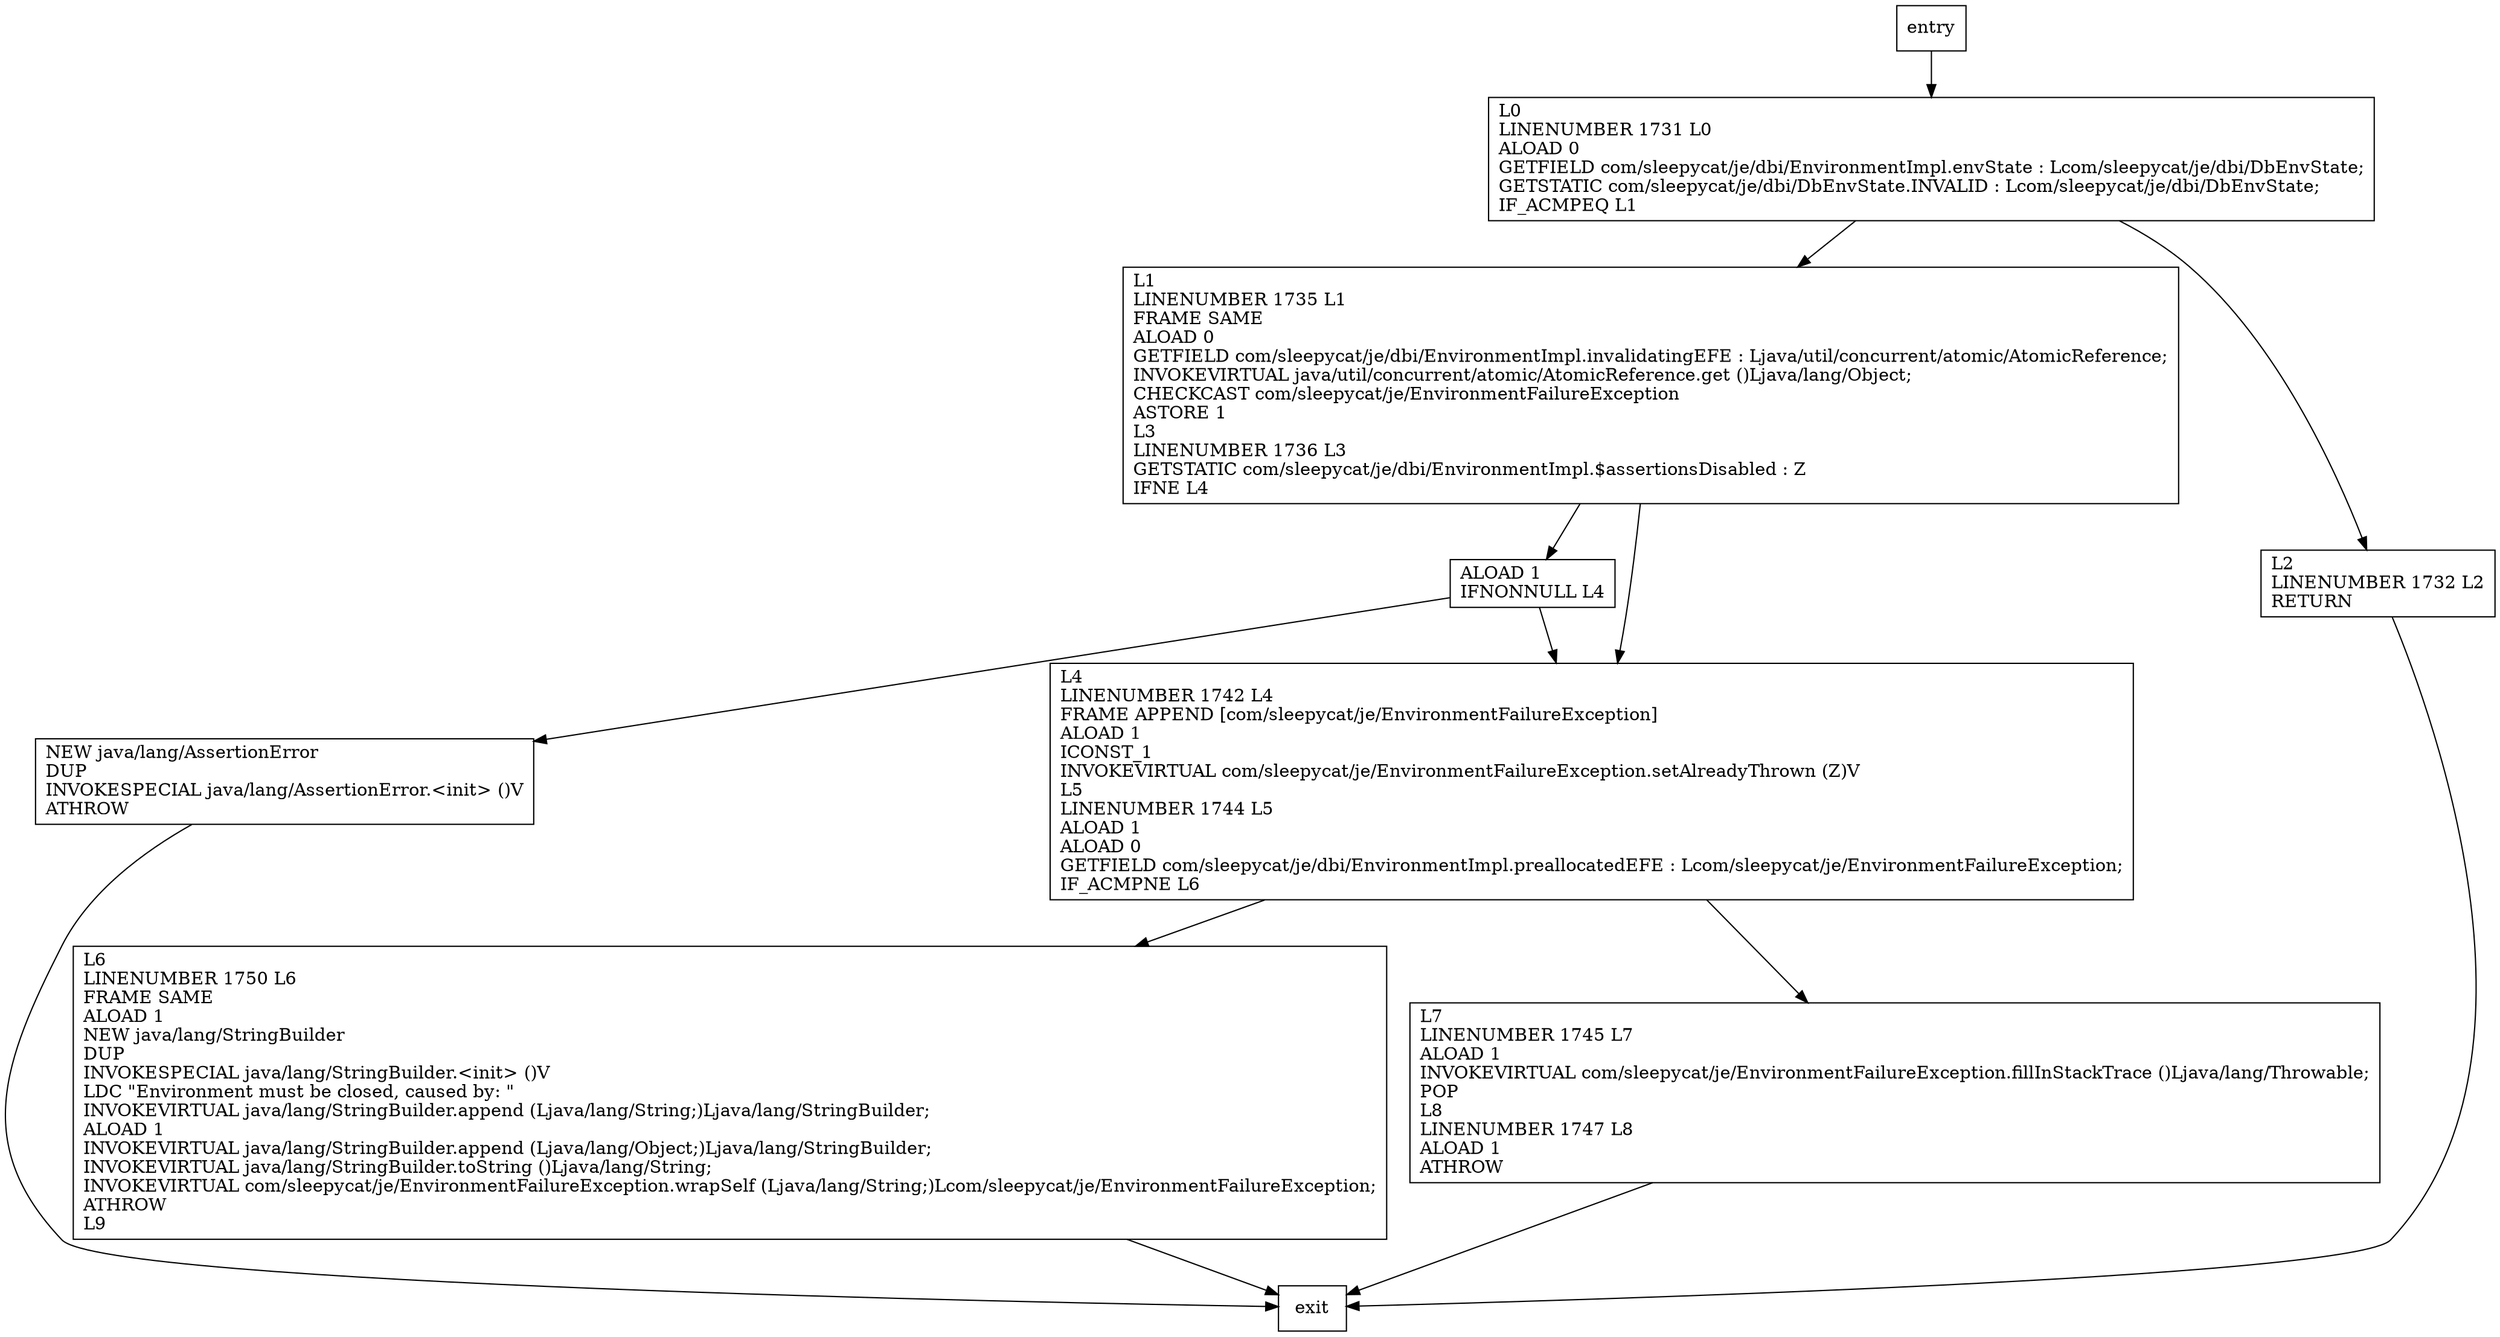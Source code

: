 digraph checkIfInvalid {
node [shape=record];
238350269 [label="NEW java/lang/AssertionError\lDUP\lINVOKESPECIAL java/lang/AssertionError.\<init\> ()V\lATHROW\l"];
1306072611 [label="L1\lLINENUMBER 1735 L1\lFRAME SAME\lALOAD 0\lGETFIELD com/sleepycat/je/dbi/EnvironmentImpl.invalidatingEFE : Ljava/util/concurrent/atomic/AtomicReference;\lINVOKEVIRTUAL java/util/concurrent/atomic/AtomicReference.get ()Ljava/lang/Object;\lCHECKCAST com/sleepycat/je/EnvironmentFailureException\lASTORE 1\lL3\lLINENUMBER 1736 L3\lGETSTATIC com/sleepycat/je/dbi/EnvironmentImpl.$assertionsDisabled : Z\lIFNE L4\l"];
1447267876 [label="ALOAD 1\lIFNONNULL L4\l"];
2144429107 [label="L6\lLINENUMBER 1750 L6\lFRAME SAME\lALOAD 1\lNEW java/lang/StringBuilder\lDUP\lINVOKESPECIAL java/lang/StringBuilder.\<init\> ()V\lLDC \"Environment must be closed, caused by: \"\lINVOKEVIRTUAL java/lang/StringBuilder.append (Ljava/lang/String;)Ljava/lang/StringBuilder;\lALOAD 1\lINVOKEVIRTUAL java/lang/StringBuilder.append (Ljava/lang/Object;)Ljava/lang/StringBuilder;\lINVOKEVIRTUAL java/lang/StringBuilder.toString ()Ljava/lang/String;\lINVOKEVIRTUAL com/sleepycat/je/EnvironmentFailureException.wrapSelf (Ljava/lang/String;)Lcom/sleepycat/je/EnvironmentFailureException;\lATHROW\lL9\l"];
807250780 [label="L0\lLINENUMBER 1731 L0\lALOAD 0\lGETFIELD com/sleepycat/je/dbi/EnvironmentImpl.envState : Lcom/sleepycat/je/dbi/DbEnvState;\lGETSTATIC com/sleepycat/je/dbi/DbEnvState.INVALID : Lcom/sleepycat/je/dbi/DbEnvState;\lIF_ACMPEQ L1\l"];
1053863617 [label="L2\lLINENUMBER 1732 L2\lRETURN\l"];
190421243 [label="L4\lLINENUMBER 1742 L4\lFRAME APPEND [com/sleepycat/je/EnvironmentFailureException]\lALOAD 1\lICONST_1\lINVOKEVIRTUAL com/sleepycat/je/EnvironmentFailureException.setAlreadyThrown (Z)V\lL5\lLINENUMBER 1744 L5\lALOAD 1\lALOAD 0\lGETFIELD com/sleepycat/je/dbi/EnvironmentImpl.preallocatedEFE : Lcom/sleepycat/je/EnvironmentFailureException;\lIF_ACMPNE L6\l"];
891944476 [label="L7\lLINENUMBER 1745 L7\lALOAD 1\lINVOKEVIRTUAL com/sleepycat/je/EnvironmentFailureException.fillInStackTrace ()Ljava/lang/Throwable;\lPOP\lL8\lLINENUMBER 1747 L8\lALOAD 1\lATHROW\l"];
entry;
exit;
entry -> 807250780
238350269 -> exit
1306072611 -> 1447267876
1306072611 -> 190421243
1447267876 -> 238350269
1447267876 -> 190421243
2144429107 -> exit
807250780 -> 1306072611
807250780 -> 1053863617
1053863617 -> exit
190421243 -> 2144429107
190421243 -> 891944476
891944476 -> exit
}
